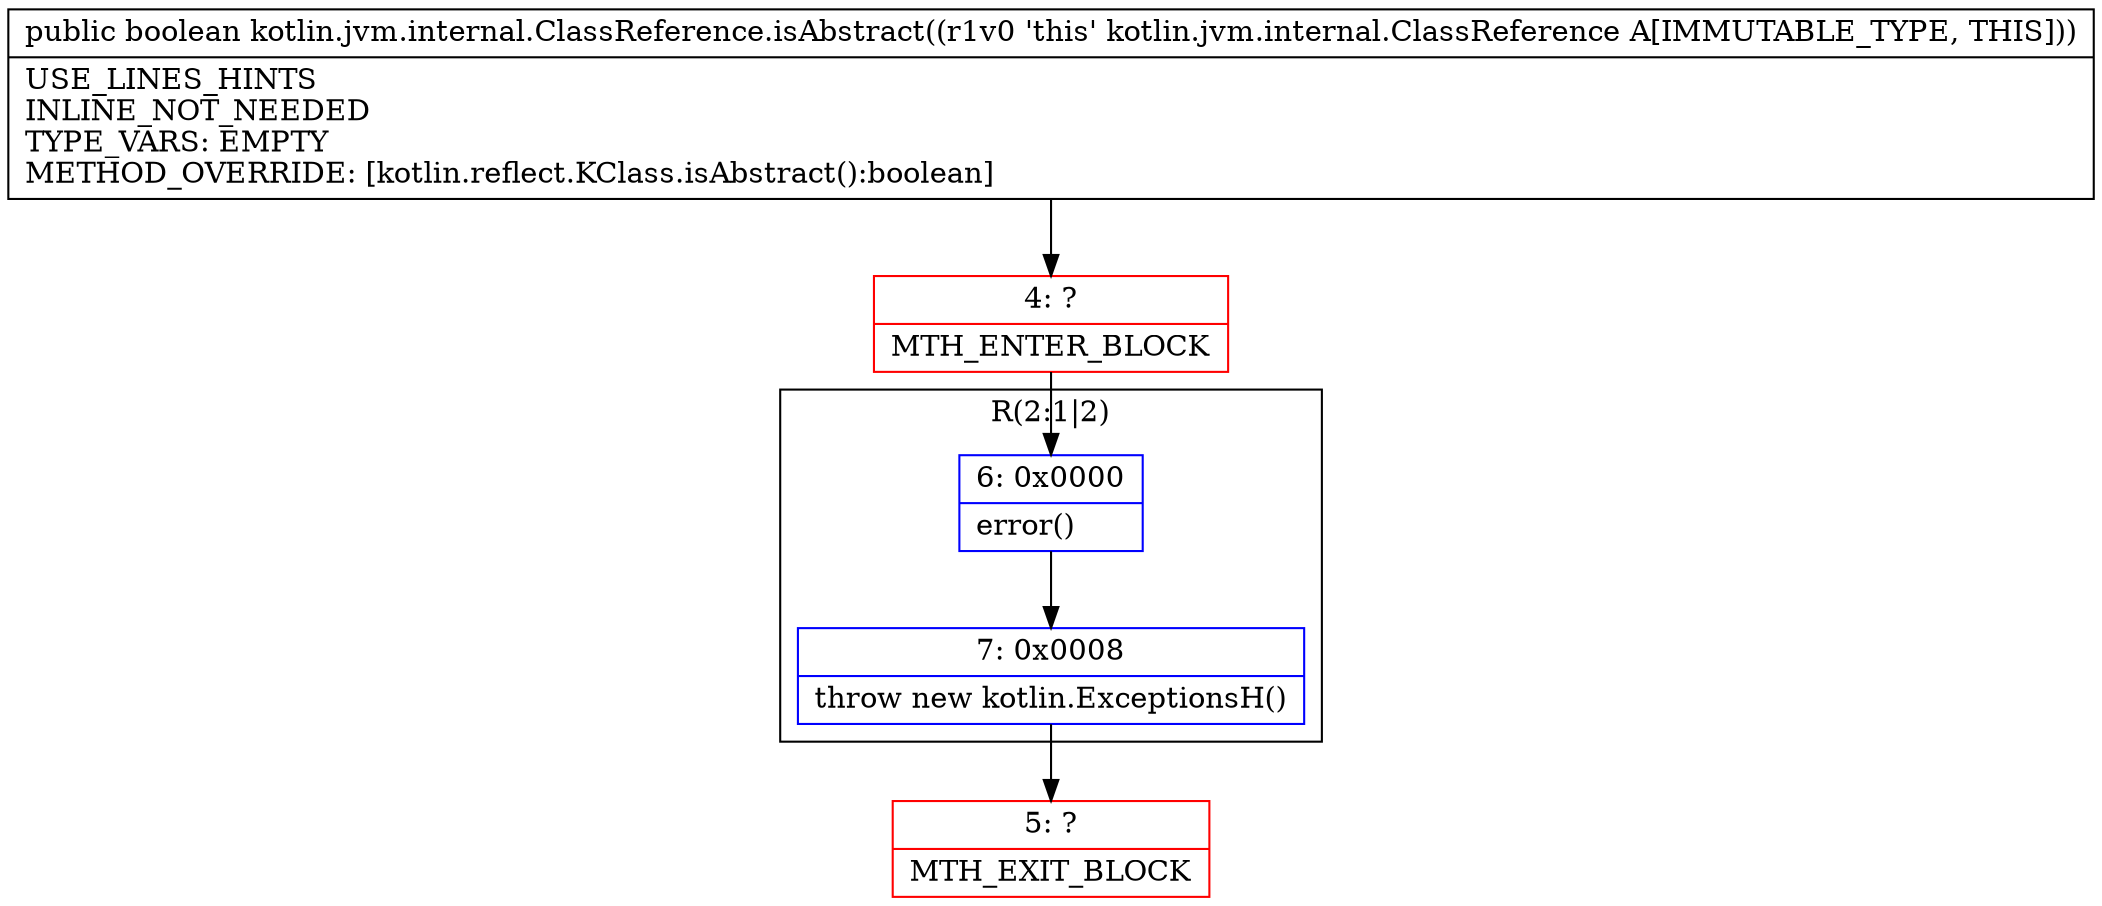 digraph "CFG forkotlin.jvm.internal.ClassReference.isAbstract()Z" {
subgraph cluster_Region_1336549428 {
label = "R(2:1|2)";
node [shape=record,color=blue];
Node_6 [shape=record,label="{6\:\ 0x0000|error()\l}"];
Node_7 [shape=record,label="{7\:\ 0x0008|throw new kotlin.ExceptionsH()\l}"];
}
Node_4 [shape=record,color=red,label="{4\:\ ?|MTH_ENTER_BLOCK\l}"];
Node_5 [shape=record,color=red,label="{5\:\ ?|MTH_EXIT_BLOCK\l}"];
MethodNode[shape=record,label="{public boolean kotlin.jvm.internal.ClassReference.isAbstract((r1v0 'this' kotlin.jvm.internal.ClassReference A[IMMUTABLE_TYPE, THIS]))  | USE_LINES_HINTS\lINLINE_NOT_NEEDED\lTYPE_VARS: EMPTY\lMETHOD_OVERRIDE: [kotlin.reflect.KClass.isAbstract():boolean]\l}"];
MethodNode -> Node_4;Node_6 -> Node_7;
Node_7 -> Node_5;
Node_4 -> Node_6;
}

